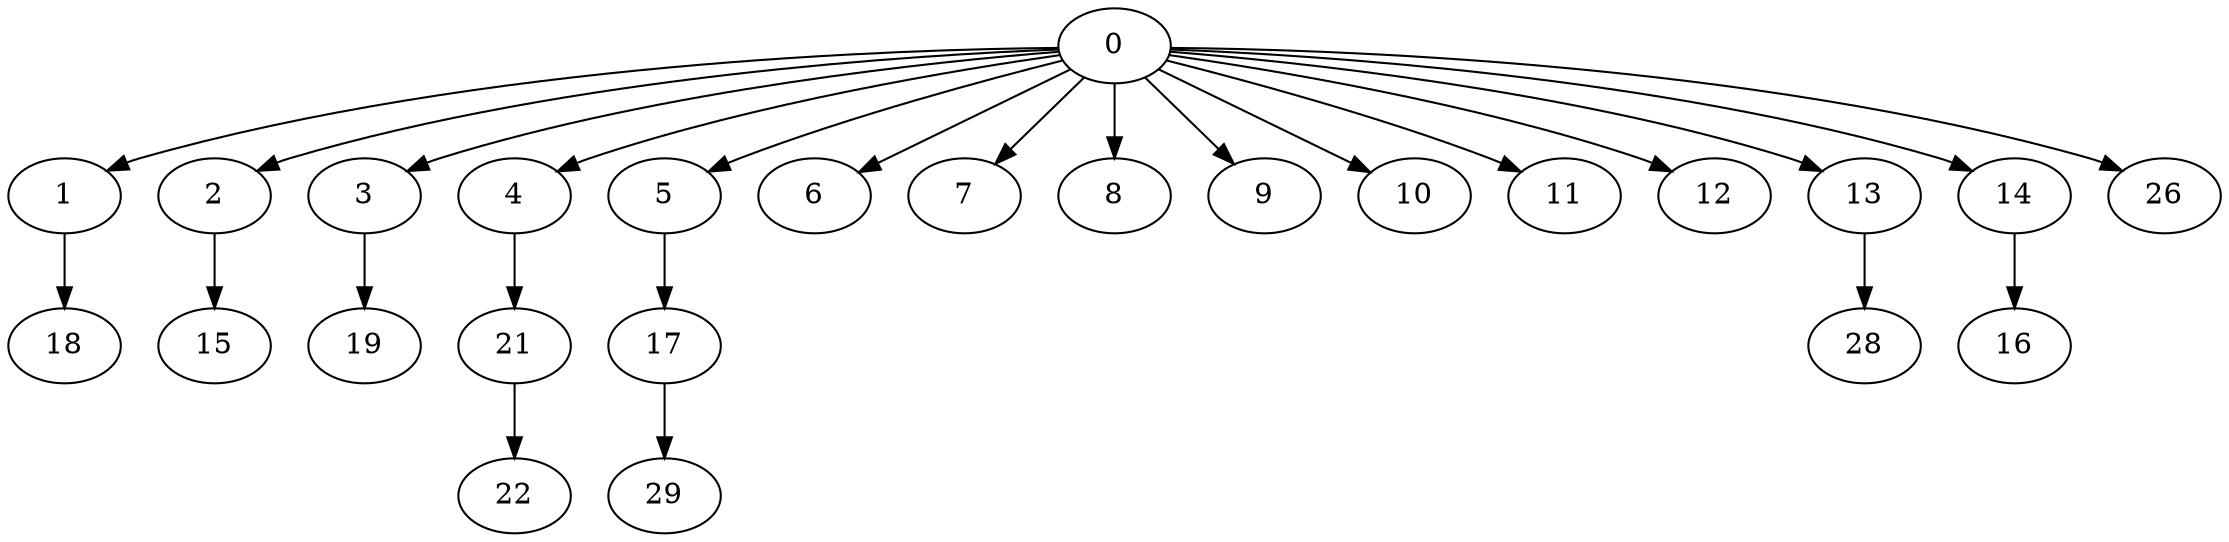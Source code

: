 digraph {
	0 [label=0]
	1 [label=1]
	2 [label=2]
	3 [label=3]
	4 [label=4]
	5 [label=5]
	6 [label=6]
	7 [label=7]
	8 [label=8]
	9 [label=9]
	10 [label=10]
	11 [label=11]
	12 [label=12]
	13 [label=13]
	14 [label=14]
	26 [label=26]
	18 [label=18]
	15 [label=15]
	19 [label=19]
	21 [label=21]
	17 [label=17]
	28 [label=28]
	16 [label=16]
	22 [label=22]
	29 [label=29]
	0 -> 1
	0 -> 2
	0 -> 3
	0 -> 4
	0 -> 5
	0 -> 6
	0 -> 7
	0 -> 8
	0 -> 9
	0 -> 10
	0 -> 11
	0 -> 12
	0 -> 13
	0 -> 14
	0 -> 26
	1 -> 18
	2 -> 15
	3 -> 19
	4 -> 21
	5 -> 17
	13 -> 28
	14 -> 16
	21 -> 22
	17 -> 29
}
